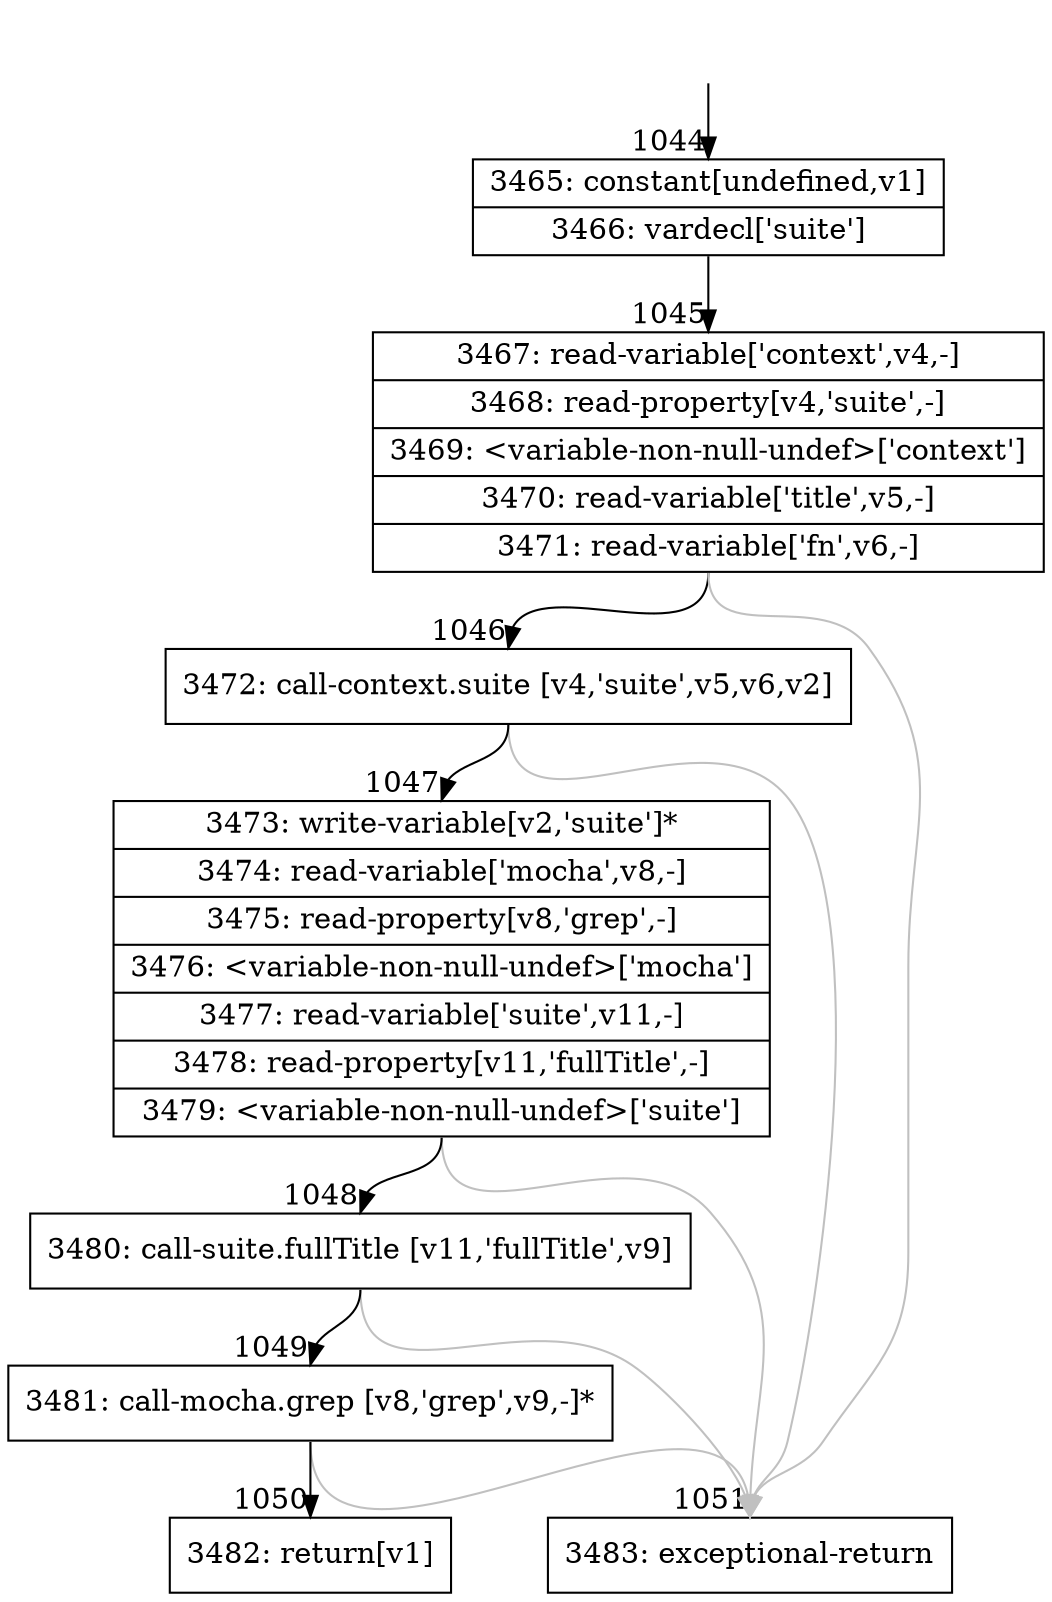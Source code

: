 digraph {
rankdir="TD"
BB_entry103[shape=none,label=""];
BB_entry103 -> BB1044 [tailport=s, headport=n, headlabel="    1044"]
BB1044 [shape=record label="{3465: constant[undefined,v1]|3466: vardecl['suite']}" ] 
BB1044 -> BB1045 [tailport=s, headport=n, headlabel="      1045"]
BB1045 [shape=record label="{3467: read-variable['context',v4,-]|3468: read-property[v4,'suite',-]|3469: \<variable-non-null-undef\>['context']|3470: read-variable['title',v5,-]|3471: read-variable['fn',v6,-]}" ] 
BB1045 -> BB1046 [tailport=s, headport=n, headlabel="      1046"]
BB1045 -> BB1051 [tailport=s, headport=n, color=gray, headlabel="      1051"]
BB1046 [shape=record label="{3472: call-context.suite [v4,'suite',v5,v6,v2]}" ] 
BB1046 -> BB1047 [tailport=s, headport=n, headlabel="      1047"]
BB1046 -> BB1051 [tailport=s, headport=n, color=gray]
BB1047 [shape=record label="{3473: write-variable[v2,'suite']*|3474: read-variable['mocha',v8,-]|3475: read-property[v8,'grep',-]|3476: \<variable-non-null-undef\>['mocha']|3477: read-variable['suite',v11,-]|3478: read-property[v11,'fullTitle',-]|3479: \<variable-non-null-undef\>['suite']}" ] 
BB1047 -> BB1048 [tailport=s, headport=n, headlabel="      1048"]
BB1047 -> BB1051 [tailport=s, headport=n, color=gray]
BB1048 [shape=record label="{3480: call-suite.fullTitle [v11,'fullTitle',v9]}" ] 
BB1048 -> BB1049 [tailport=s, headport=n, headlabel="      1049"]
BB1048 -> BB1051 [tailport=s, headport=n, color=gray]
BB1049 [shape=record label="{3481: call-mocha.grep [v8,'grep',v9,-]*}" ] 
BB1049 -> BB1050 [tailport=s, headport=n, headlabel="      1050"]
BB1049 -> BB1051 [tailport=s, headport=n, color=gray]
BB1050 [shape=record label="{3482: return[v1]}" ] 
BB1051 [shape=record label="{3483: exceptional-return}" ] 
//#$~ 1258
}

